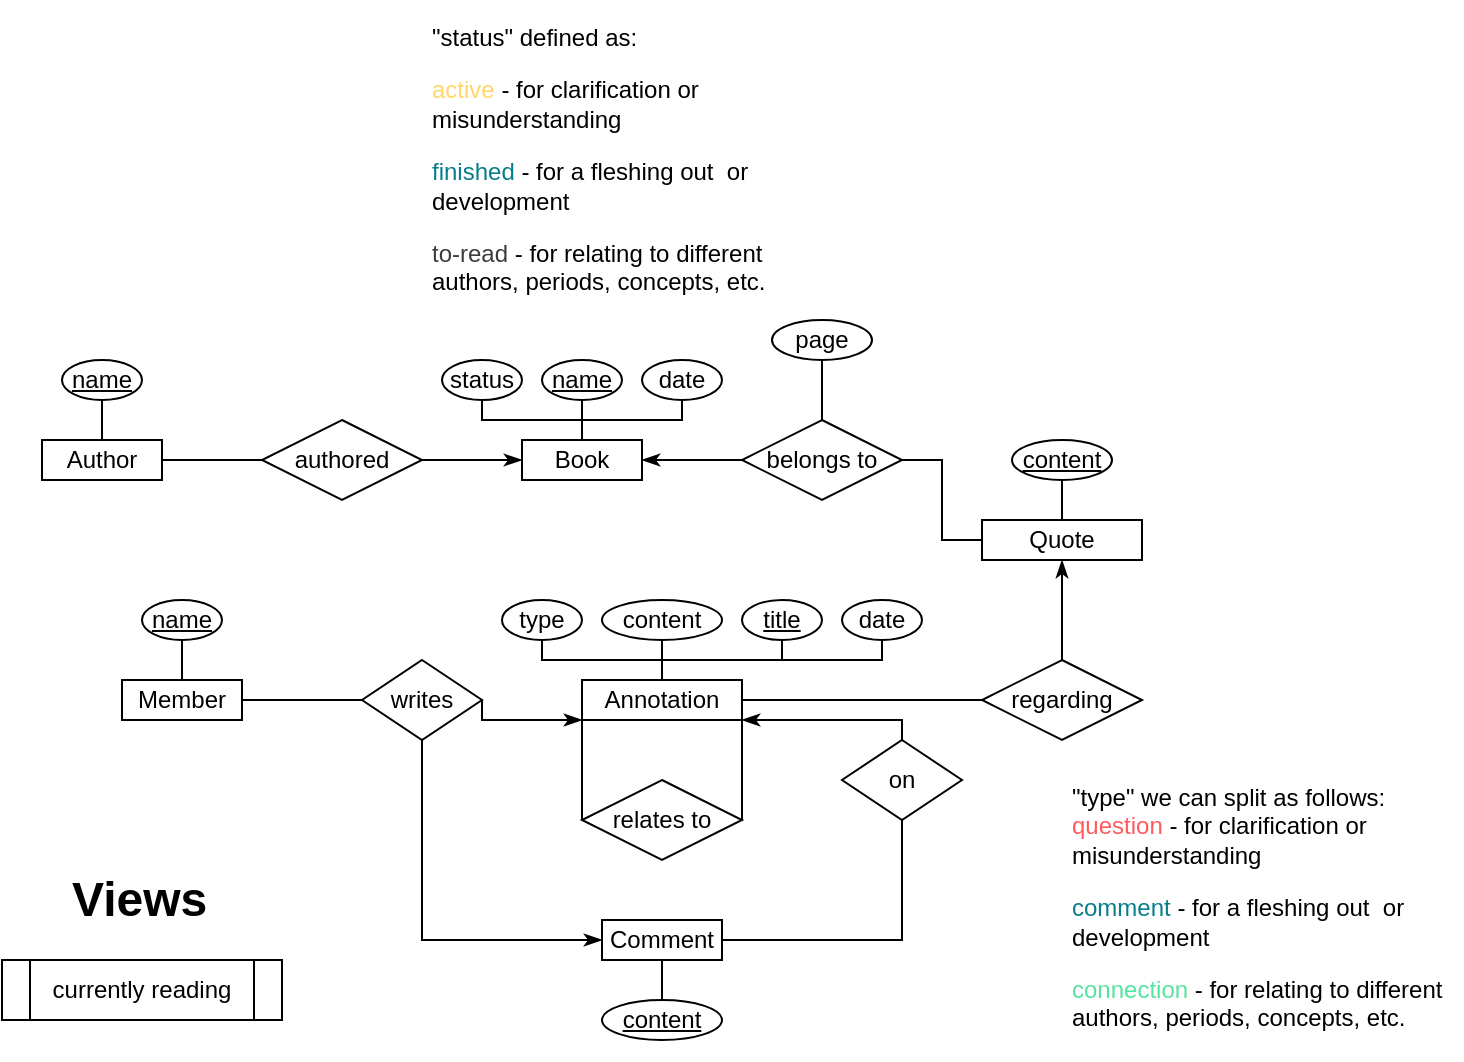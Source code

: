 <mxfile version="22.1.15" type="github">
  <diagram name="Page-1" id="IHOCmDlC-4zZOh7GtmuJ">
    <mxGraphModel dx="1360" dy="900" grid="1" gridSize="10" guides="1" tooltips="1" connect="1" arrows="1" fold="1" page="1" pageScale="1" pageWidth="850" pageHeight="1100" math="0" shadow="0">
      <root>
        <mxCell id="0" />
        <mxCell id="1" parent="0" />
        <mxCell id="pP7JCH1MFkh4Rmy1CX8w-1" value="Book" style="rounded=0;whiteSpace=wrap;html=1;" vertex="1" parent="1">
          <mxGeometry x="310" y="230" width="60" height="20" as="geometry" />
        </mxCell>
        <mxCell id="pP7JCH1MFkh4Rmy1CX8w-65" value="" style="edgeStyle=orthogonalEdgeStyle;shape=connector;rounded=0;orthogonalLoop=1;jettySize=auto;html=1;labelBackgroundColor=default;strokeColor=default;align=center;verticalAlign=middle;fontFamily=Helvetica;fontSize=11;fontColor=default;endArrow=none;endFill=0;" edge="1" parent="1" source="pP7JCH1MFkh4Rmy1CX8w-2" target="pP7JCH1MFkh4Rmy1CX8w-5">
          <mxGeometry relative="1" as="geometry" />
        </mxCell>
        <mxCell id="pP7JCH1MFkh4Rmy1CX8w-2" value="name" style="ellipse;whiteSpace=wrap;html=1;fontStyle=4" vertex="1" parent="1">
          <mxGeometry x="80" y="190" width="40" height="20" as="geometry" />
        </mxCell>
        <mxCell id="pP7JCH1MFkh4Rmy1CX8w-91" style="edgeStyle=orthogonalEdgeStyle;shape=connector;rounded=0;orthogonalLoop=1;jettySize=auto;html=1;entryX=0;entryY=0.5;entryDx=0;entryDy=0;labelBackgroundColor=default;strokeColor=default;align=center;verticalAlign=middle;fontFamily=Helvetica;fontSize=11;fontColor=default;endArrow=none;endFill=0;" edge="1" parent="1" source="pP7JCH1MFkh4Rmy1CX8w-5" target="pP7JCH1MFkh4Rmy1CX8w-7">
          <mxGeometry relative="1" as="geometry" />
        </mxCell>
        <mxCell id="pP7JCH1MFkh4Rmy1CX8w-5" value="Author" style="rounded=0;whiteSpace=wrap;html=1;" vertex="1" parent="1">
          <mxGeometry x="70" y="230" width="60" height="20" as="geometry" />
        </mxCell>
        <mxCell id="pP7JCH1MFkh4Rmy1CX8w-66" value="" style="edgeStyle=orthogonalEdgeStyle;shape=connector;rounded=0;orthogonalLoop=1;jettySize=auto;html=1;labelBackgroundColor=default;strokeColor=default;align=center;verticalAlign=middle;fontFamily=Helvetica;fontSize=11;fontColor=default;endArrow=none;endFill=0;" edge="1" parent="1" source="pP7JCH1MFkh4Rmy1CX8w-6" target="pP7JCH1MFkh4Rmy1CX8w-1">
          <mxGeometry relative="1" as="geometry" />
        </mxCell>
        <mxCell id="pP7JCH1MFkh4Rmy1CX8w-6" value="name" style="ellipse;whiteSpace=wrap;html=1;fontStyle=4" vertex="1" parent="1">
          <mxGeometry x="320" y="190" width="40" height="20" as="geometry" />
        </mxCell>
        <mxCell id="pP7JCH1MFkh4Rmy1CX8w-92" style="edgeStyle=orthogonalEdgeStyle;shape=connector;rounded=0;orthogonalLoop=1;jettySize=auto;html=1;entryX=0;entryY=0.5;entryDx=0;entryDy=0;labelBackgroundColor=default;strokeColor=default;align=center;verticalAlign=middle;fontFamily=Helvetica;fontSize=11;fontColor=default;endArrow=classicThin;endFill=1;" edge="1" parent="1" source="pP7JCH1MFkh4Rmy1CX8w-7" target="pP7JCH1MFkh4Rmy1CX8w-1">
          <mxGeometry relative="1" as="geometry" />
        </mxCell>
        <mxCell id="pP7JCH1MFkh4Rmy1CX8w-7" value="authored" style="rhombus;whiteSpace=wrap;html=1;" vertex="1" parent="1">
          <mxGeometry x="180" y="220" width="80" height="40" as="geometry" />
        </mxCell>
        <mxCell id="pP7JCH1MFkh4Rmy1CX8w-69" value="" style="edgeStyle=orthogonalEdgeStyle;shape=connector;rounded=0;orthogonalLoop=1;jettySize=auto;html=1;labelBackgroundColor=default;strokeColor=default;align=center;verticalAlign=middle;fontFamily=Helvetica;fontSize=11;fontColor=default;endArrow=none;endFill=0;" edge="1" parent="1" source="pP7JCH1MFkh4Rmy1CX8w-8" target="pP7JCH1MFkh4Rmy1CX8w-1">
          <mxGeometry relative="1" as="geometry">
            <Array as="points">
              <mxPoint x="390" y="220" />
              <mxPoint x="340" y="220" />
            </Array>
          </mxGeometry>
        </mxCell>
        <mxCell id="pP7JCH1MFkh4Rmy1CX8w-8" value="date" style="ellipse;whiteSpace=wrap;html=1;" vertex="1" parent="1">
          <mxGeometry x="370" y="190" width="40" height="20" as="geometry" />
        </mxCell>
        <mxCell id="pP7JCH1MFkh4Rmy1CX8w-82" style="edgeStyle=orthogonalEdgeStyle;shape=connector;rounded=0;orthogonalLoop=1;jettySize=auto;html=1;entryX=0;entryY=0.5;entryDx=0;entryDy=0;labelBackgroundColor=default;strokeColor=default;align=center;verticalAlign=middle;fontFamily=Helvetica;fontSize=11;fontColor=default;endArrow=none;endFill=0;" edge="1" parent="1" source="pP7JCH1MFkh4Rmy1CX8w-10" target="pP7JCH1MFkh4Rmy1CX8w-18">
          <mxGeometry relative="1" as="geometry" />
        </mxCell>
        <mxCell id="pP7JCH1MFkh4Rmy1CX8w-10" value="Member" style="rounded=0;whiteSpace=wrap;html=1;" vertex="1" parent="1">
          <mxGeometry x="110" y="350" width="60" height="20" as="geometry" />
        </mxCell>
        <mxCell id="pP7JCH1MFkh4Rmy1CX8w-64" value="" style="edgeStyle=orthogonalEdgeStyle;shape=connector;rounded=0;orthogonalLoop=1;jettySize=auto;html=1;labelBackgroundColor=default;strokeColor=default;align=center;verticalAlign=middle;fontFamily=Helvetica;fontSize=11;fontColor=default;endArrow=none;endFill=0;" edge="1" parent="1" source="pP7JCH1MFkh4Rmy1CX8w-11" target="pP7JCH1MFkh4Rmy1CX8w-10">
          <mxGeometry relative="1" as="geometry" />
        </mxCell>
        <mxCell id="pP7JCH1MFkh4Rmy1CX8w-11" value="name" style="ellipse;whiteSpace=wrap;html=1;fontStyle=4" vertex="1" parent="1">
          <mxGeometry x="120" y="310" width="40" height="20" as="geometry" />
        </mxCell>
        <mxCell id="pP7JCH1MFkh4Rmy1CX8w-79" style="edgeStyle=orthogonalEdgeStyle;shape=connector;rounded=0;orthogonalLoop=1;jettySize=auto;html=1;entryX=0;entryY=0.5;entryDx=0;entryDy=0;labelBackgroundColor=default;strokeColor=default;align=center;verticalAlign=middle;fontFamily=Helvetica;fontSize=11;fontColor=default;endArrow=none;endFill=0;" edge="1" parent="1" source="pP7JCH1MFkh4Rmy1CX8w-13" target="pP7JCH1MFkh4Rmy1CX8w-39">
          <mxGeometry relative="1" as="geometry">
            <Array as="points">
              <mxPoint x="340" y="400" />
              <mxPoint x="340" y="400" />
            </Array>
          </mxGeometry>
        </mxCell>
        <mxCell id="pP7JCH1MFkh4Rmy1CX8w-87" style="edgeStyle=orthogonalEdgeStyle;shape=connector;rounded=0;orthogonalLoop=1;jettySize=auto;html=1;entryX=0;entryY=0.5;entryDx=0;entryDy=0;labelBackgroundColor=default;strokeColor=default;align=center;verticalAlign=middle;fontFamily=Helvetica;fontSize=11;fontColor=default;endArrow=none;endFill=0;" edge="1" parent="1" source="pP7JCH1MFkh4Rmy1CX8w-13" target="pP7JCH1MFkh4Rmy1CX8w-19">
          <mxGeometry relative="1" as="geometry" />
        </mxCell>
        <mxCell id="pP7JCH1MFkh4Rmy1CX8w-13" value="Annotation" style="rounded=0;whiteSpace=wrap;html=1;" vertex="1" parent="1">
          <mxGeometry x="340.0" y="350" width="80" height="20" as="geometry" />
        </mxCell>
        <mxCell id="pP7JCH1MFkh4Rmy1CX8w-60" style="edgeStyle=orthogonalEdgeStyle;shape=connector;rounded=0;orthogonalLoop=1;jettySize=auto;html=1;entryX=0.5;entryY=0;entryDx=0;entryDy=0;labelBackgroundColor=default;strokeColor=default;align=center;verticalAlign=middle;fontFamily=Helvetica;fontSize=11;fontColor=default;endArrow=none;endFill=0;" edge="1" parent="1" source="pP7JCH1MFkh4Rmy1CX8w-14" target="pP7JCH1MFkh4Rmy1CX8w-13">
          <mxGeometry relative="1" as="geometry" />
        </mxCell>
        <mxCell id="pP7JCH1MFkh4Rmy1CX8w-14" value="content" style="ellipse;whiteSpace=wrap;html=1;" vertex="1" parent="1">
          <mxGeometry x="350" y="310" width="60" height="20" as="geometry" />
        </mxCell>
        <mxCell id="pP7JCH1MFkh4Rmy1CX8w-57" style="edgeStyle=orthogonalEdgeStyle;shape=connector;rounded=0;orthogonalLoop=1;jettySize=auto;html=1;labelBackgroundColor=default;strokeColor=default;align=center;verticalAlign=middle;fontFamily=Helvetica;fontSize=11;fontColor=default;endArrow=none;endFill=0;" edge="1" parent="1" source="pP7JCH1MFkh4Rmy1CX8w-16">
          <mxGeometry relative="1" as="geometry">
            <mxPoint x="440" y="340" as="targetPoint" />
            <Array as="points">
              <mxPoint x="490" y="340" />
            </Array>
          </mxGeometry>
        </mxCell>
        <mxCell id="pP7JCH1MFkh4Rmy1CX8w-16" value="date" style="ellipse;whiteSpace=wrap;html=1;" vertex="1" parent="1">
          <mxGeometry x="470" y="310" width="40" height="20" as="geometry" />
        </mxCell>
        <mxCell id="pP7JCH1MFkh4Rmy1CX8w-56" style="edgeStyle=orthogonalEdgeStyle;shape=connector;rounded=0;orthogonalLoop=1;jettySize=auto;html=1;labelBackgroundColor=default;strokeColor=default;align=center;verticalAlign=middle;fontFamily=Helvetica;fontSize=11;fontColor=default;endArrow=none;endFill=0;" edge="1" parent="1" source="pP7JCH1MFkh4Rmy1CX8w-17">
          <mxGeometry relative="1" as="geometry">
            <mxPoint x="380" y="340" as="targetPoint" />
            <Array as="points">
              <mxPoint x="440" y="340" />
            </Array>
          </mxGeometry>
        </mxCell>
        <mxCell id="pP7JCH1MFkh4Rmy1CX8w-17" value="title" style="ellipse;whiteSpace=wrap;html=1;fontStyle=4" vertex="1" parent="1">
          <mxGeometry x="420" y="310" width="40" height="20" as="geometry" />
        </mxCell>
        <mxCell id="pP7JCH1MFkh4Rmy1CX8w-81" style="edgeStyle=orthogonalEdgeStyle;shape=connector;rounded=0;orthogonalLoop=1;jettySize=auto;html=1;entryX=0;entryY=1;entryDx=0;entryDy=0;labelBackgroundColor=default;strokeColor=default;align=center;verticalAlign=middle;fontFamily=Helvetica;fontSize=11;fontColor=default;endArrow=classicThin;endFill=1;exitX=1;exitY=0.5;exitDx=0;exitDy=0;" edge="1" parent="1" source="pP7JCH1MFkh4Rmy1CX8w-18" target="pP7JCH1MFkh4Rmy1CX8w-13">
          <mxGeometry relative="1" as="geometry">
            <Array as="points">
              <mxPoint x="290" y="370" />
            </Array>
          </mxGeometry>
        </mxCell>
        <mxCell id="pP7JCH1MFkh4Rmy1CX8w-84" style="edgeStyle=orthogonalEdgeStyle;shape=connector;rounded=0;orthogonalLoop=1;jettySize=auto;html=1;entryX=0;entryY=0.5;entryDx=0;entryDy=0;labelBackgroundColor=default;strokeColor=default;align=center;verticalAlign=middle;fontFamily=Helvetica;fontSize=11;fontColor=default;endArrow=classicThin;endFill=1;" edge="1" parent="1" source="pP7JCH1MFkh4Rmy1CX8w-18" target="pP7JCH1MFkh4Rmy1CX8w-36">
          <mxGeometry relative="1" as="geometry">
            <Array as="points">
              <mxPoint x="260" y="480" />
            </Array>
          </mxGeometry>
        </mxCell>
        <mxCell id="pP7JCH1MFkh4Rmy1CX8w-18" value="writes" style="rhombus;whiteSpace=wrap;html=1;" vertex="1" parent="1">
          <mxGeometry x="230" y="340" width="60" height="40" as="geometry" />
        </mxCell>
        <mxCell id="pP7JCH1MFkh4Rmy1CX8w-88" style="edgeStyle=orthogonalEdgeStyle;shape=connector;rounded=0;orthogonalLoop=1;jettySize=auto;html=1;entryX=0.5;entryY=1;entryDx=0;entryDy=0;labelBackgroundColor=default;strokeColor=default;align=center;verticalAlign=middle;fontFamily=Helvetica;fontSize=11;fontColor=default;endArrow=classicThin;endFill=1;" edge="1" parent="1" source="pP7JCH1MFkh4Rmy1CX8w-19" target="pP7JCH1MFkh4Rmy1CX8w-32">
          <mxGeometry relative="1" as="geometry" />
        </mxCell>
        <mxCell id="pP7JCH1MFkh4Rmy1CX8w-19" value="regarding" style="rhombus;whiteSpace=wrap;html=1;" vertex="1" parent="1">
          <mxGeometry x="540" y="340" width="80" height="40" as="geometry" />
        </mxCell>
        <mxCell id="pP7JCH1MFkh4Rmy1CX8w-68" value="" style="edgeStyle=orthogonalEdgeStyle;shape=connector;rounded=0;orthogonalLoop=1;jettySize=auto;html=1;labelBackgroundColor=default;strokeColor=default;align=center;verticalAlign=middle;fontFamily=Helvetica;fontSize=11;fontColor=default;endArrow=none;endFill=0;" edge="1" parent="1" source="pP7JCH1MFkh4Rmy1CX8w-22" target="pP7JCH1MFkh4Rmy1CX8w-1">
          <mxGeometry relative="1" as="geometry">
            <Array as="points">
              <mxPoint x="290" y="220" />
              <mxPoint x="340" y="220" />
            </Array>
          </mxGeometry>
        </mxCell>
        <mxCell id="pP7JCH1MFkh4Rmy1CX8w-22" value="status" style="ellipse;whiteSpace=wrap;html=1;" vertex="1" parent="1">
          <mxGeometry x="270.0" y="190" width="40" height="20" as="geometry" />
        </mxCell>
        <mxCell id="pP7JCH1MFkh4Rmy1CX8w-25" value="currently reading" style="shape=process;whiteSpace=wrap;html=1;backgroundOutline=1;" vertex="1" parent="1">
          <mxGeometry x="50" y="490" width="140" height="30" as="geometry" />
        </mxCell>
        <mxCell id="pP7JCH1MFkh4Rmy1CX8w-59" style="edgeStyle=orthogonalEdgeStyle;shape=connector;rounded=0;orthogonalLoop=1;jettySize=auto;html=1;labelBackgroundColor=default;strokeColor=default;align=center;verticalAlign=middle;fontFamily=Helvetica;fontSize=11;fontColor=default;endArrow=none;endFill=0;" edge="1" parent="1" source="pP7JCH1MFkh4Rmy1CX8w-28">
          <mxGeometry relative="1" as="geometry">
            <mxPoint x="380" y="340" as="targetPoint" />
            <Array as="points">
              <mxPoint x="320" y="340" />
            </Array>
          </mxGeometry>
        </mxCell>
        <mxCell id="pP7JCH1MFkh4Rmy1CX8w-28" value="type" style="ellipse;whiteSpace=wrap;html=1;" vertex="1" parent="1">
          <mxGeometry x="300" y="310" width="40" height="20" as="geometry" />
        </mxCell>
        <mxCell id="pP7JCH1MFkh4Rmy1CX8w-29" value="&lt;h1&gt;Views&lt;/h1&gt;" style="text;html=1;strokeColor=none;fillColor=none;spacing=5;spacingTop=-20;whiteSpace=wrap;overflow=hidden;rounded=0;" vertex="1" parent="1">
          <mxGeometry x="80" y="440" width="80" height="40" as="geometry" />
        </mxCell>
        <mxCell id="pP7JCH1MFkh4Rmy1CX8w-30" value="&lt;p&gt;&lt;span style=&quot;font-weight: 400;&quot;&gt;&lt;font style=&quot;font-size: 12px;&quot;&gt;&quot;type&quot; we can split as follows: &lt;font color=&quot;#ff5a5f&quot;&gt;question&lt;/font&gt; - for clarification or misunderstanding&lt;/font&gt;&lt;/span&gt;&lt;/p&gt;&lt;p&gt;&lt;span style=&quot;font-weight: 400;&quot;&gt;&lt;font style=&quot;font-size: 12px;&quot;&gt;&lt;font color=&quot;#087e8b&quot;&gt;comment&lt;/font&gt; - for a fleshing out&amp;nbsp; or development&lt;/font&gt;&lt;/span&gt;&lt;/p&gt;&lt;p&gt;&lt;span style=&quot;font-weight: 400;&quot;&gt;&lt;font style=&quot;font-size: 12px;&quot;&gt;&lt;font color=&quot;#56e39f&quot;&gt;connection&lt;/font&gt; - for relating to different authors, periods, concepts, etc.&lt;/font&gt;&lt;/span&gt;&lt;/p&gt;" style="text;html=1;strokeColor=none;fillColor=none;spacing=5;spacingTop=-20;whiteSpace=wrap;overflow=hidden;rounded=0;" vertex="1" parent="1">
          <mxGeometry x="580" y="400" width="200" height="140" as="geometry" />
        </mxCell>
        <mxCell id="pP7JCH1MFkh4Rmy1CX8w-32" value="Quote" style="rounded=0;whiteSpace=wrap;html=1;" vertex="1" parent="1">
          <mxGeometry x="540" y="270" width="80" height="20" as="geometry" />
        </mxCell>
        <mxCell id="pP7JCH1MFkh4Rmy1CX8w-71" value="" style="edgeStyle=orthogonalEdgeStyle;shape=connector;rounded=0;orthogonalLoop=1;jettySize=auto;html=1;labelBackgroundColor=default;strokeColor=default;align=center;verticalAlign=middle;fontFamily=Helvetica;fontSize=11;fontColor=default;endArrow=none;endFill=0;" edge="1" parent="1" source="pP7JCH1MFkh4Rmy1CX8w-33" target="pP7JCH1MFkh4Rmy1CX8w-32">
          <mxGeometry relative="1" as="geometry" />
        </mxCell>
        <mxCell id="pP7JCH1MFkh4Rmy1CX8w-33" value="content" style="ellipse;whiteSpace=wrap;html=1;fontStyle=4" vertex="1" parent="1">
          <mxGeometry x="555" y="230" width="50" height="20" as="geometry" />
        </mxCell>
        <mxCell id="pP7JCH1MFkh4Rmy1CX8w-89" style="edgeStyle=orthogonalEdgeStyle;shape=connector;rounded=0;orthogonalLoop=1;jettySize=auto;html=1;exitX=1;exitY=0.5;exitDx=0;exitDy=0;entryX=0;entryY=0.5;entryDx=0;entryDy=0;labelBackgroundColor=default;strokeColor=default;align=center;verticalAlign=middle;fontFamily=Helvetica;fontSize=11;fontColor=default;endArrow=none;endFill=0;" edge="1" parent="1" source="pP7JCH1MFkh4Rmy1CX8w-34" target="pP7JCH1MFkh4Rmy1CX8w-32">
          <mxGeometry relative="1" as="geometry" />
        </mxCell>
        <mxCell id="pP7JCH1MFkh4Rmy1CX8w-90" style="edgeStyle=orthogonalEdgeStyle;shape=connector;rounded=0;orthogonalLoop=1;jettySize=auto;html=1;entryX=1;entryY=0.5;entryDx=0;entryDy=0;labelBackgroundColor=default;strokeColor=default;align=center;verticalAlign=middle;fontFamily=Helvetica;fontSize=11;fontColor=default;endArrow=classicThin;endFill=1;" edge="1" parent="1" source="pP7JCH1MFkh4Rmy1CX8w-34" target="pP7JCH1MFkh4Rmy1CX8w-1">
          <mxGeometry relative="1" as="geometry" />
        </mxCell>
        <mxCell id="pP7JCH1MFkh4Rmy1CX8w-34" value="belongs to" style="rhombus;whiteSpace=wrap;html=1;" vertex="1" parent="1">
          <mxGeometry x="420" y="220" width="80" height="40" as="geometry" />
        </mxCell>
        <mxCell id="pP7JCH1MFkh4Rmy1CX8w-77" value="" style="edgeStyle=orthogonalEdgeStyle;shape=connector;rounded=0;orthogonalLoop=1;jettySize=auto;html=1;labelBackgroundColor=default;strokeColor=default;align=center;verticalAlign=middle;fontFamily=Helvetica;fontSize=11;fontColor=default;endArrow=none;endFill=0;" edge="1" parent="1" source="pP7JCH1MFkh4Rmy1CX8w-35" target="pP7JCH1MFkh4Rmy1CX8w-34">
          <mxGeometry relative="1" as="geometry" />
        </mxCell>
        <mxCell id="pP7JCH1MFkh4Rmy1CX8w-35" value="page" style="ellipse;whiteSpace=wrap;html=1;" vertex="1" parent="1">
          <mxGeometry x="435.0" y="170" width="50" height="20" as="geometry" />
        </mxCell>
        <mxCell id="pP7JCH1MFkh4Rmy1CX8w-85" style="edgeStyle=orthogonalEdgeStyle;shape=connector;rounded=0;orthogonalLoop=1;jettySize=auto;html=1;entryX=0.5;entryY=1;entryDx=0;entryDy=0;labelBackgroundColor=default;strokeColor=default;align=center;verticalAlign=middle;fontFamily=Helvetica;fontSize=11;fontColor=default;endArrow=none;endFill=0;" edge="1" parent="1" source="pP7JCH1MFkh4Rmy1CX8w-36" target="pP7JCH1MFkh4Rmy1CX8w-38">
          <mxGeometry relative="1" as="geometry" />
        </mxCell>
        <mxCell id="pP7JCH1MFkh4Rmy1CX8w-36" value="Comment" style="rounded=0;whiteSpace=wrap;html=1;" vertex="1" parent="1">
          <mxGeometry x="350" y="470" width="60" height="20" as="geometry" />
        </mxCell>
        <mxCell id="pP7JCH1MFkh4Rmy1CX8w-83" style="edgeStyle=orthogonalEdgeStyle;shape=connector;rounded=0;orthogonalLoop=1;jettySize=auto;html=1;entryX=0.5;entryY=1;entryDx=0;entryDy=0;labelBackgroundColor=default;strokeColor=default;align=center;verticalAlign=middle;fontFamily=Helvetica;fontSize=11;fontColor=default;endArrow=none;endFill=0;" edge="1" parent="1" source="pP7JCH1MFkh4Rmy1CX8w-37" target="pP7JCH1MFkh4Rmy1CX8w-36">
          <mxGeometry relative="1" as="geometry" />
        </mxCell>
        <mxCell id="pP7JCH1MFkh4Rmy1CX8w-37" value="content" style="ellipse;whiteSpace=wrap;html=1;fontStyle=4" vertex="1" parent="1">
          <mxGeometry x="350" y="510" width="60" height="20" as="geometry" />
        </mxCell>
        <mxCell id="pP7JCH1MFkh4Rmy1CX8w-86" style="edgeStyle=orthogonalEdgeStyle;shape=connector;rounded=0;orthogonalLoop=1;jettySize=auto;html=1;entryX=1;entryY=1;entryDx=0;entryDy=0;labelBackgroundColor=default;strokeColor=default;align=center;verticalAlign=middle;fontFamily=Helvetica;fontSize=11;fontColor=default;endArrow=classicThin;endFill=1;" edge="1" parent="1" source="pP7JCH1MFkh4Rmy1CX8w-38" target="pP7JCH1MFkh4Rmy1CX8w-13">
          <mxGeometry relative="1" as="geometry">
            <Array as="points">
              <mxPoint x="500" y="370" />
            </Array>
          </mxGeometry>
        </mxCell>
        <mxCell id="pP7JCH1MFkh4Rmy1CX8w-38" value="on" style="rhombus;whiteSpace=wrap;html=1;" vertex="1" parent="1">
          <mxGeometry x="470" y="380" width="60" height="40" as="geometry" />
        </mxCell>
        <mxCell id="pP7JCH1MFkh4Rmy1CX8w-78" style="edgeStyle=orthogonalEdgeStyle;shape=connector;rounded=0;orthogonalLoop=1;jettySize=auto;html=1;labelBackgroundColor=default;strokeColor=default;align=center;verticalAlign=middle;fontFamily=Helvetica;fontSize=11;fontColor=default;endArrow=none;endFill=0;entryX=1;entryY=1;entryDx=0;entryDy=0;exitX=1;exitY=0.5;exitDx=0;exitDy=0;" edge="1" parent="1" source="pP7JCH1MFkh4Rmy1CX8w-39" target="pP7JCH1MFkh4Rmy1CX8w-13">
          <mxGeometry relative="1" as="geometry">
            <mxPoint x="420" y="389.97" as="targetPoint" />
            <mxPoint x="419.949" y="439.996" as="sourcePoint" />
            <Array as="points">
              <mxPoint x="420" y="400" />
              <mxPoint x="420" y="400" />
            </Array>
          </mxGeometry>
        </mxCell>
        <mxCell id="pP7JCH1MFkh4Rmy1CX8w-39" value="relates to" style="rhombus;whiteSpace=wrap;html=1;" vertex="1" parent="1">
          <mxGeometry x="340" y="400" width="80" height="40" as="geometry" />
        </mxCell>
        <mxCell id="pP7JCH1MFkh4Rmy1CX8w-93" value="&lt;p&gt;&lt;span style=&quot;font-weight: 400;&quot;&gt;&lt;font style=&quot;font-size: 12px;&quot;&gt;&quot;status&quot; defined as:&amp;nbsp;&lt;/font&gt;&lt;/span&gt;&lt;/p&gt;&lt;p&gt;&lt;span style=&quot;font-weight: 400;&quot;&gt;&lt;font style=&quot;font-size: 12px;&quot;&gt;&lt;font color=&quot;#fed766&quot;&gt;active&lt;/font&gt;&amp;nbsp;- for clarification or misunderstanding&lt;/font&gt;&lt;/span&gt;&lt;/p&gt;&lt;p&gt;&lt;span style=&quot;font-weight: 400;&quot;&gt;&lt;font style=&quot;font-size: 12px;&quot;&gt;&lt;font color=&quot;#087e8b&quot;&gt;finished&lt;/font&gt;&amp;nbsp;- for a fleshing out&amp;nbsp; or development&lt;/font&gt;&lt;/span&gt;&lt;/p&gt;&lt;p&gt;&lt;span style=&quot;font-weight: 400;&quot;&gt;&lt;font style=&quot;font-size: 12px;&quot;&gt;&lt;font color=&quot;#3c3c3c&quot;&gt;to-read&lt;/font&gt;&amp;nbsp;- for relating to different authors, periods, concepts, etc.&lt;/font&gt;&lt;/span&gt;&lt;/p&gt;" style="text;html=1;strokeColor=none;fillColor=none;spacing=5;spacingTop=-20;whiteSpace=wrap;overflow=hidden;rounded=0;" vertex="1" parent="1">
          <mxGeometry x="260" y="20" width="200" height="140" as="geometry" />
        </mxCell>
      </root>
    </mxGraphModel>
  </diagram>
</mxfile>

